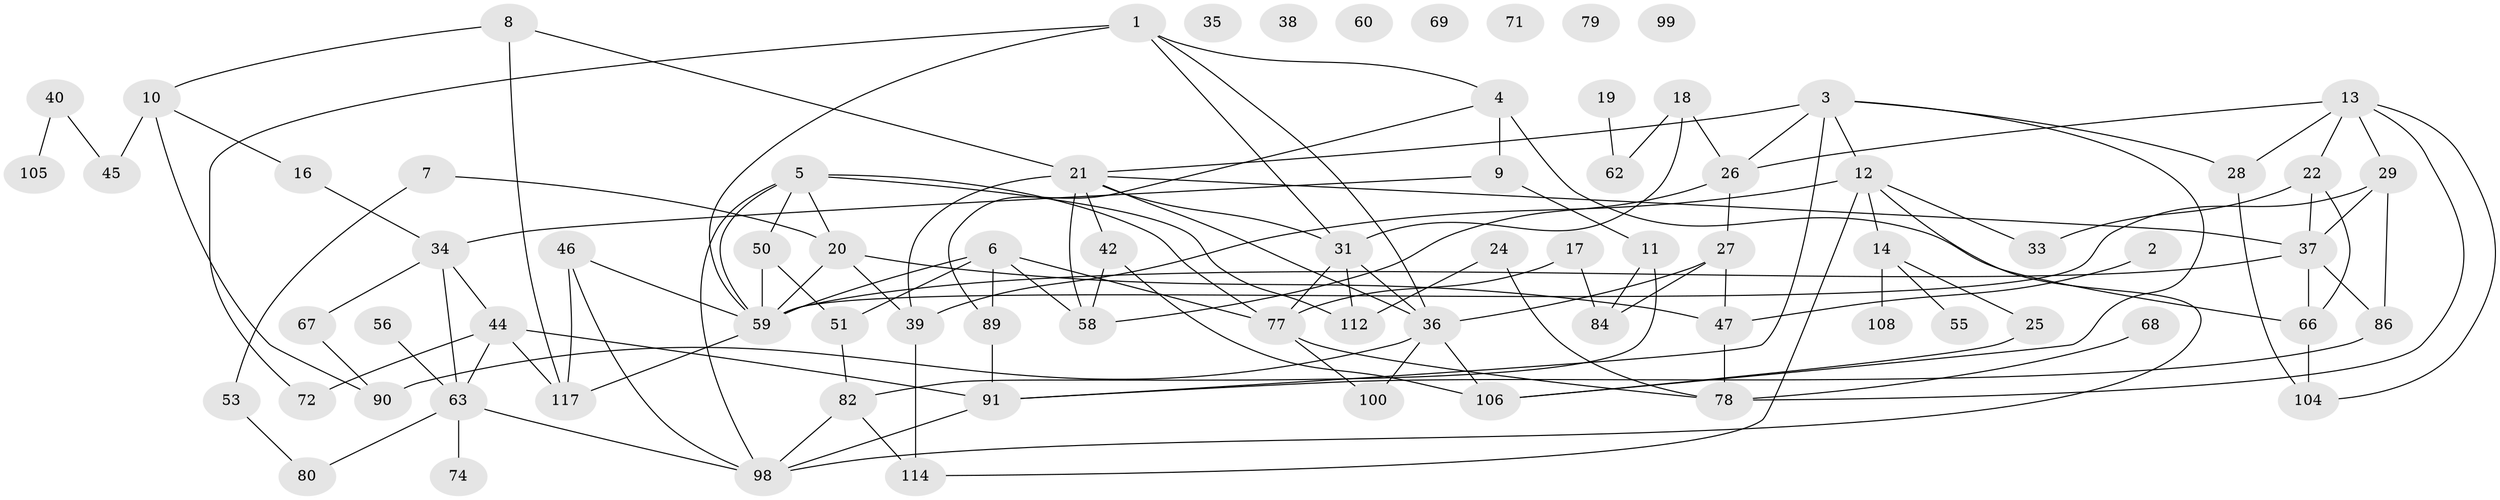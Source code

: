 // original degree distribution, {4: 0.16666666666666666, 1: 0.1, 6: 0.075, 2: 0.2833333333333333, 3: 0.25, 5: 0.06666666666666667, 0: 0.058333333333333334}
// Generated by graph-tools (version 1.1) at 2025/41/03/06/25 10:41:19]
// undirected, 78 vertices, 127 edges
graph export_dot {
graph [start="1"]
  node [color=gray90,style=filled];
  1 [super="+75"];
  2;
  3 [super="+23"];
  4 [super="+97"];
  5 [super="+52"];
  6 [super="+107"];
  7;
  8;
  9 [super="+15"];
  10 [super="+92"];
  11 [super="+49"];
  12 [super="+120"];
  13 [super="+111"];
  14 [super="+70"];
  16;
  17 [super="+32"];
  18 [super="+87"];
  19;
  20 [super="+43"];
  21 [super="+41"];
  22 [super="+118"];
  24;
  25 [super="+57"];
  26 [super="+103"];
  27 [super="+54"];
  28 [super="+81"];
  29 [super="+30"];
  31 [super="+101"];
  33 [super="+116"];
  34 [super="+110"];
  35;
  36 [super="+115"];
  37 [super="+109"];
  38;
  39 [super="+48"];
  40;
  42 [super="+61"];
  44 [super="+64"];
  45;
  46 [super="+102"];
  47 [super="+83"];
  50;
  51 [super="+88"];
  53 [super="+95"];
  55;
  56;
  58;
  59 [super="+65"];
  60;
  62;
  63 [super="+76"];
  66 [super="+96"];
  67;
  68;
  69;
  71;
  72 [super="+73"];
  74;
  77 [super="+93"];
  78 [super="+85"];
  79;
  80;
  82;
  84;
  86 [super="+94"];
  89 [super="+119"];
  90;
  91;
  98 [super="+113"];
  99;
  100;
  104;
  105;
  106;
  108;
  112;
  114;
  117;
  1 -- 31;
  1 -- 36;
  1 -- 72;
  1 -- 4;
  1 -- 59;
  2 -- 47;
  3 -- 12;
  3 -- 106;
  3 -- 91;
  3 -- 28;
  3 -- 21;
  3 -- 26;
  4 -- 9;
  4 -- 89;
  4 -- 66;
  5 -- 20;
  5 -- 50;
  5 -- 77;
  5 -- 112;
  5 -- 98;
  5 -- 59;
  6 -- 51;
  6 -- 89;
  6 -- 58;
  6 -- 59;
  6 -- 77;
  7 -- 20;
  7 -- 53;
  8 -- 117;
  8 -- 21;
  8 -- 10;
  9 -- 11;
  9 -- 34;
  10 -- 90;
  10 -- 16;
  10 -- 45;
  11 -- 84 [weight=2];
  11 -- 82;
  12 -- 98;
  12 -- 114;
  12 -- 39;
  12 -- 14;
  12 -- 33;
  13 -- 104;
  13 -- 28;
  13 -- 29;
  13 -- 22;
  13 -- 26;
  13 -- 78;
  14 -- 55 [weight=2];
  14 -- 108;
  14 -- 25;
  16 -- 34;
  17 -- 77;
  17 -- 84;
  18 -- 26;
  18 -- 62;
  18 -- 31;
  19 -- 62;
  20 -- 39;
  20 -- 47;
  20 -- 59;
  21 -- 31;
  21 -- 36;
  21 -- 42;
  21 -- 58;
  21 -- 37;
  21 -- 39;
  22 -- 33;
  22 -- 66;
  22 -- 37;
  24 -- 78;
  24 -- 112;
  25 -- 106;
  26 -- 58;
  26 -- 27;
  27 -- 36;
  27 -- 84;
  27 -- 47;
  28 -- 104;
  29 -- 59;
  29 -- 86;
  29 -- 37;
  31 -- 112;
  31 -- 36;
  31 -- 77;
  34 -- 44;
  34 -- 67;
  34 -- 63;
  36 -- 100;
  36 -- 90;
  36 -- 106;
  37 -- 66;
  37 -- 86;
  37 -- 59;
  39 -- 114;
  40 -- 45;
  40 -- 105;
  42 -- 106;
  42 -- 58;
  44 -- 91;
  44 -- 117;
  44 -- 63;
  44 -- 72;
  46 -- 117;
  46 -- 98;
  46 -- 59;
  47 -- 78;
  50 -- 59;
  50 -- 51;
  51 -- 82;
  53 -- 80;
  56 -- 63;
  59 -- 117;
  63 -- 74 [weight=2];
  63 -- 80;
  63 -- 98;
  66 -- 104;
  67 -- 90;
  68 -- 78;
  77 -- 100;
  77 -- 78;
  82 -- 98;
  82 -- 114;
  86 -- 91;
  89 -- 91;
  91 -- 98;
}

